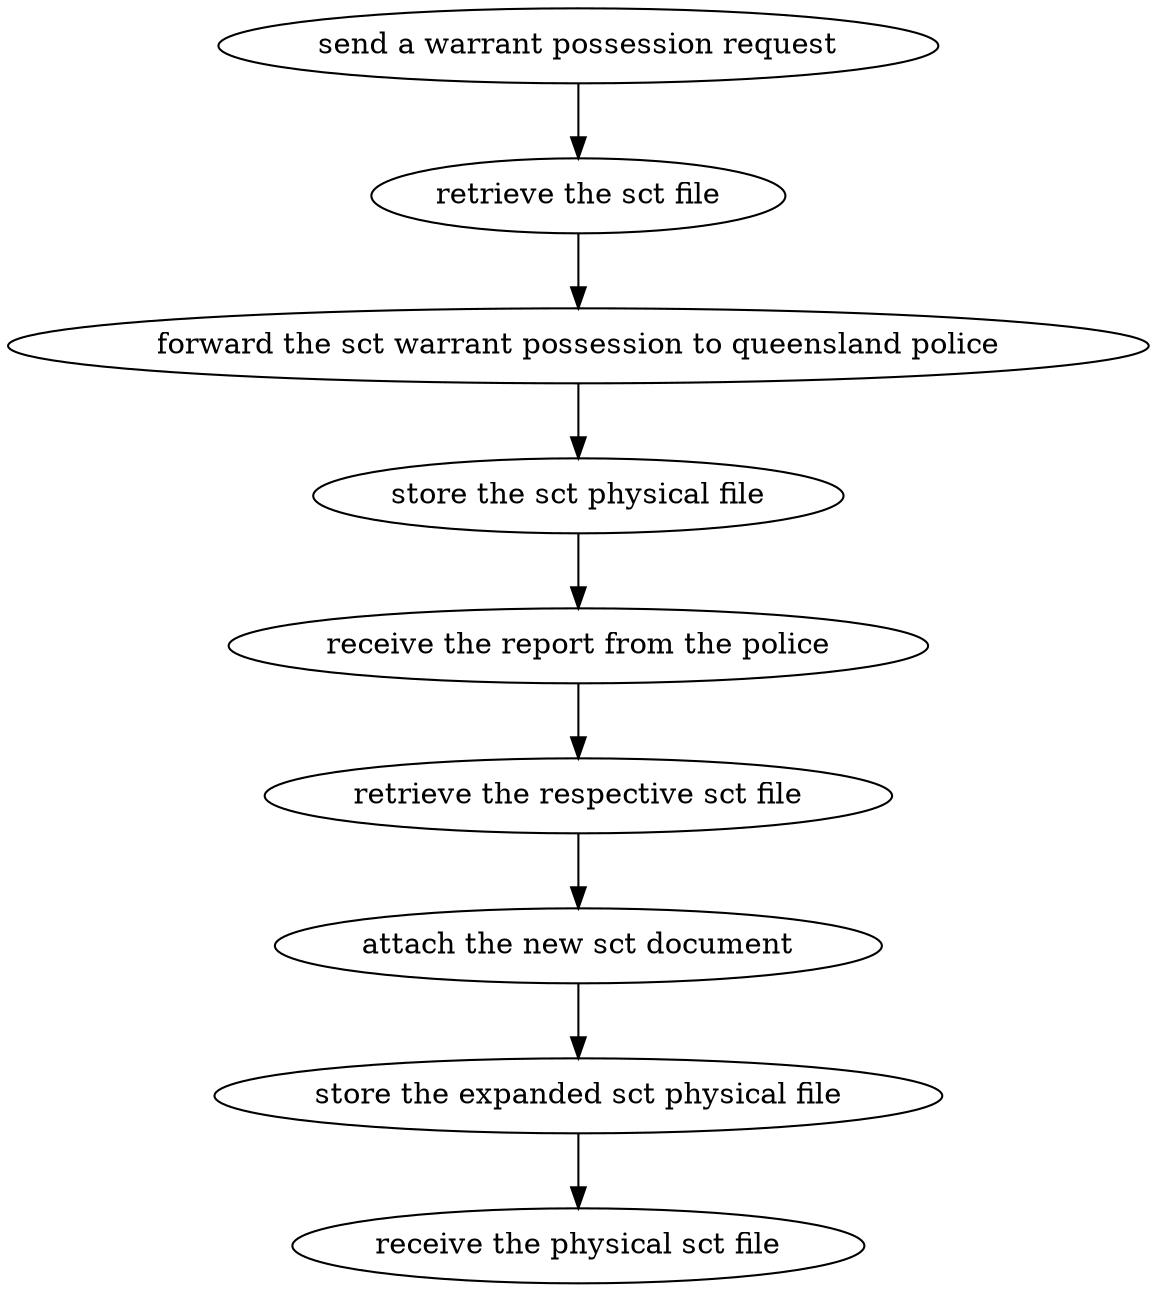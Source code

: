 strict digraph "doc-3.1" {
	graph [name="doc-3.1"];
	"send a warrant possession request"	[attrs="{'type': 'Activity', 'label': 'send a warrant possession request'}"];
	"retrieve the sct file"	[attrs="{'type': 'Activity', 'label': 'retrieve the sct file'}"];
	"send a warrant possession request" -> "retrieve the sct file"	[attrs="{'type': 'flow', 'label': 'flow'}"];
	"forward the sct warrant possession to queensland police"	[attrs="{'type': 'Activity', 'label': 'forward the sct warrant possession to queensland police'}"];
	"retrieve the sct file" -> "forward the sct warrant possession to queensland police"	[attrs="{'type': 'flow', 'label': 'flow'}"];
	"store the sct physical file"	[attrs="{'type': 'Activity', 'label': 'store the sct physical file'}"];
	"forward the sct warrant possession to queensland police" -> "store the sct physical file"	[attrs="{'type': 'flow', 'label': 'flow'}"];
	"receive the report from the police"	[attrs="{'type': 'Activity', 'label': 'receive the report from the police'}"];
	"store the sct physical file" -> "receive the report from the police"	[attrs="{'type': 'flow', 'label': 'flow'}"];
	"retrieve the respective sct file"	[attrs="{'type': 'Activity', 'label': 'retrieve the respective sct file'}"];
	"receive the report from the police" -> "retrieve the respective sct file"	[attrs="{'type': 'flow', 'label': 'flow'}"];
	"attach the new sct document"	[attrs="{'type': 'Activity', 'label': 'attach the new sct document'}"];
	"retrieve the respective sct file" -> "attach the new sct document"	[attrs="{'type': 'flow', 'label': 'flow'}"];
	"store the expanded sct physical file"	[attrs="{'type': 'Activity', 'label': 'store the expanded sct physical file'}"];
	"attach the new sct document" -> "store the expanded sct physical file"	[attrs="{'type': 'flow', 'label': 'flow'}"];
	"receive the physical sct file"	[attrs="{'type': 'Activity', 'label': 'receive the physical sct file'}"];
	"store the expanded sct physical file" -> "receive the physical sct file"	[attrs="{'type': 'flow', 'label': 'flow'}"];
}
